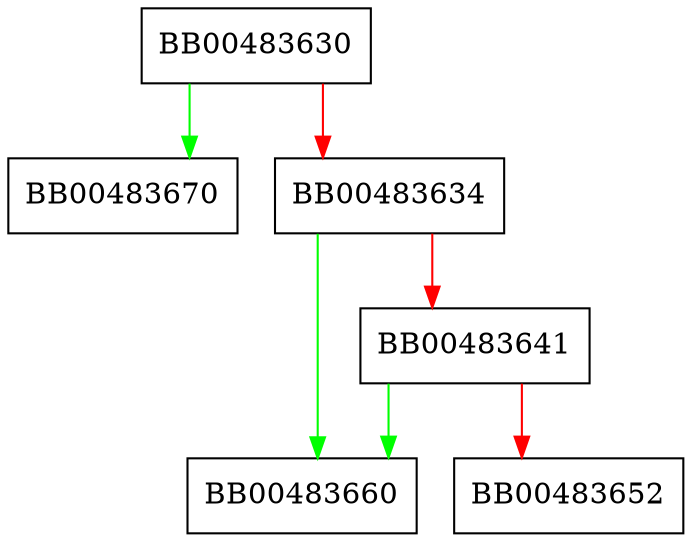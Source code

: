 digraph ssl3_comp_find {
  node [shape="box"];
  graph [splines=ortho];
  BB00483630 -> BB00483670 [color="green"];
  BB00483630 -> BB00483634 [color="red"];
  BB00483634 -> BB00483660 [color="green"];
  BB00483634 -> BB00483641 [color="red"];
  BB00483641 -> BB00483660 [color="green"];
  BB00483641 -> BB00483652 [color="red"];
}
